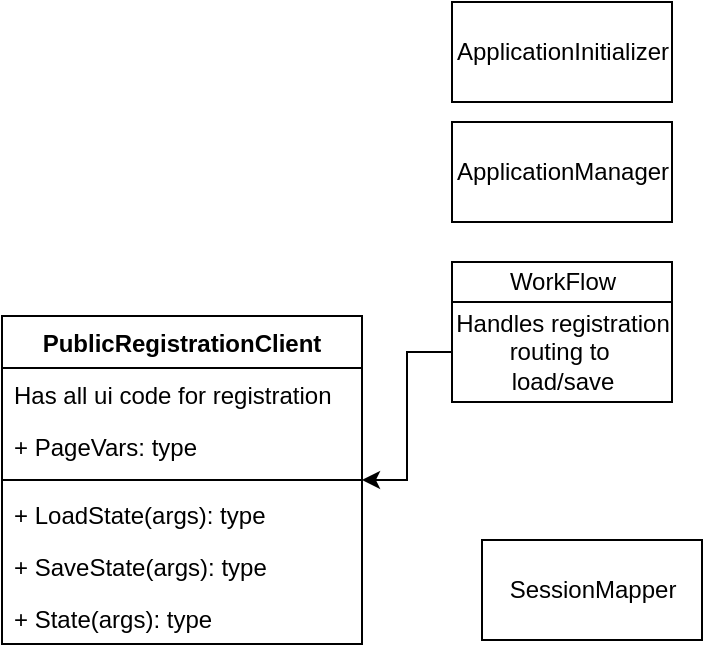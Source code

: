 <mxfile version="11.1.4" type="github"><diagram id="7GvVTqTpiJr5v5xNsKPM" name="Page-1"><mxGraphModel dx="1024" dy="484" grid="1" gridSize="10" guides="1" tooltips="1" connect="1" arrows="1" fold="1" page="1" pageScale="1" pageWidth="850" pageHeight="1100" math="0" shadow="0"><root><mxCell id="0"/><mxCell id="1" parent="0"/><mxCell id="4BKxX_FA9T9ESoVDrarx-7" value="PublicRegistrationClient" style="swimlane;fontStyle=1;align=center;verticalAlign=top;childLayout=stackLayout;horizontal=1;startSize=26;horizontalStack=0;resizeParent=1;resizeParentMax=0;resizeLast=0;collapsible=1;marginBottom=0;" parent="1" vertex="1"><mxGeometry x="40" y="167" width="180" height="164" as="geometry"/></mxCell><mxCell id="4BKxX_FA9T9ESoVDrarx-25" value="Has all ui code for registration" style="text;strokeColor=none;fillColor=none;align=left;verticalAlign=top;spacingLeft=4;spacingRight=4;overflow=hidden;rotatable=0;points=[[0,0.5],[1,0.5]];portConstraint=eastwest;" parent="4BKxX_FA9T9ESoVDrarx-7" vertex="1"><mxGeometry y="26" width="180" height="26" as="geometry"/></mxCell><mxCell id="4BKxX_FA9T9ESoVDrarx-8" value="+ PageVars: type" style="text;strokeColor=none;fillColor=none;align=left;verticalAlign=top;spacingLeft=4;spacingRight=4;overflow=hidden;rotatable=0;points=[[0,0.5],[1,0.5]];portConstraint=eastwest;" parent="4BKxX_FA9T9ESoVDrarx-7" vertex="1"><mxGeometry y="52" width="180" height="26" as="geometry"/></mxCell><mxCell id="4BKxX_FA9T9ESoVDrarx-9" value="" style="line;strokeWidth=1;fillColor=none;align=left;verticalAlign=middle;spacingTop=-1;spacingLeft=3;spacingRight=3;rotatable=0;labelPosition=right;points=[];portConstraint=eastwest;" parent="4BKxX_FA9T9ESoVDrarx-7" vertex="1"><mxGeometry y="78" width="180" height="8" as="geometry"/></mxCell><mxCell id="4BKxX_FA9T9ESoVDrarx-22" value="+ LoadState(args): type" style="text;strokeColor=none;fillColor=none;align=left;verticalAlign=top;spacingLeft=4;spacingRight=4;overflow=hidden;rotatable=0;points=[[0,0.5],[1,0.5]];portConstraint=eastwest;" parent="4BKxX_FA9T9ESoVDrarx-7" vertex="1"><mxGeometry y="86" width="180" height="26" as="geometry"/></mxCell><mxCell id="4BKxX_FA9T9ESoVDrarx-10" value="+ SaveState(args): type" style="text;strokeColor=none;fillColor=none;align=left;verticalAlign=top;spacingLeft=4;spacingRight=4;overflow=hidden;rotatable=0;points=[[0,0.5],[1,0.5]];portConstraint=eastwest;" parent="4BKxX_FA9T9ESoVDrarx-7" vertex="1"><mxGeometry y="112" width="180" height="26" as="geometry"/></mxCell><mxCell id="4BKxX_FA9T9ESoVDrarx-23" value="+ State(args): type" style="text;strokeColor=none;fillColor=none;align=left;verticalAlign=top;spacingLeft=4;spacingRight=4;overflow=hidden;rotatable=0;points=[[0,0.5],[1,0.5]];portConstraint=eastwest;" parent="4BKxX_FA9T9ESoVDrarx-7" vertex="1"><mxGeometry y="138" width="180" height="26" as="geometry"/></mxCell><mxCell id="4BKxX_FA9T9ESoVDrarx-14" value="SessionMapper" style="html=1;" parent="1" vertex="1"><mxGeometry x="280" y="279" width="110" height="50" as="geometry"/></mxCell><mxCell id="4BKxX_FA9T9ESoVDrarx-15" value="WorkFlow" style="html=1;" parent="1" vertex="1"><mxGeometry x="265" y="140" width="110" height="20" as="geometry"/></mxCell><mxCell id="4BKxX_FA9T9ESoVDrarx-16" value="ApplicationInitializer" style="html=1;" parent="1" vertex="1"><mxGeometry x="265" y="10" width="110" height="50" as="geometry"/></mxCell><mxCell id="4BKxX_FA9T9ESoVDrarx-17" value="ApplicationManager" style="html=1;" parent="1" vertex="1"><mxGeometry x="265" y="70" width="110" height="50" as="geometry"/></mxCell><mxCell id="4BKxX_FA9T9ESoVDrarx-34" value="" style="edgeStyle=orthogonalEdgeStyle;rounded=0;orthogonalLoop=1;jettySize=auto;html=1;" parent="1" source="4BKxX_FA9T9ESoVDrarx-18" target="4BKxX_FA9T9ESoVDrarx-7" edge="1"><mxGeometry relative="1" as="geometry"/></mxCell><mxCell id="4BKxX_FA9T9ESoVDrarx-18" value="Handles registration&lt;br&gt;routing to&amp;nbsp;&lt;br&gt;load/save" style="html=1;" parent="1" vertex="1"><mxGeometry x="265" y="160" width="110" height="50" as="geometry"/></mxCell></root></mxGraphModel></diagram></mxfile>